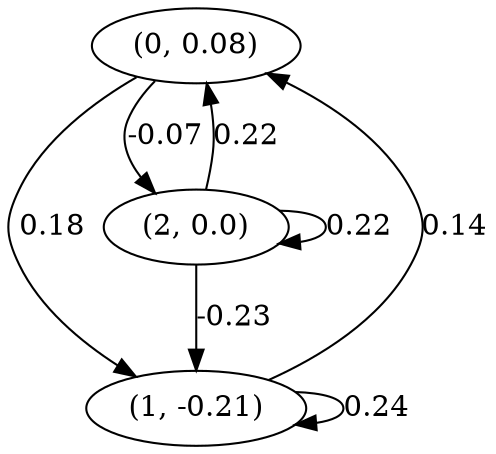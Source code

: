 digraph {
    0 [ label = "(0, 0.08)" ]
    1 [ label = "(1, -0.21)" ]
    2 [ label = "(2, 0.0)" ]
    1 -> 1 [ label = "0.24" ]
    2 -> 2 [ label = "0.22" ]
    1 -> 0 [ label = "0.14" ]
    2 -> 0 [ label = "0.22" ]
    0 -> 1 [ label = "0.18" ]
    2 -> 1 [ label = "-0.23" ]
    0 -> 2 [ label = "-0.07" ]
}

